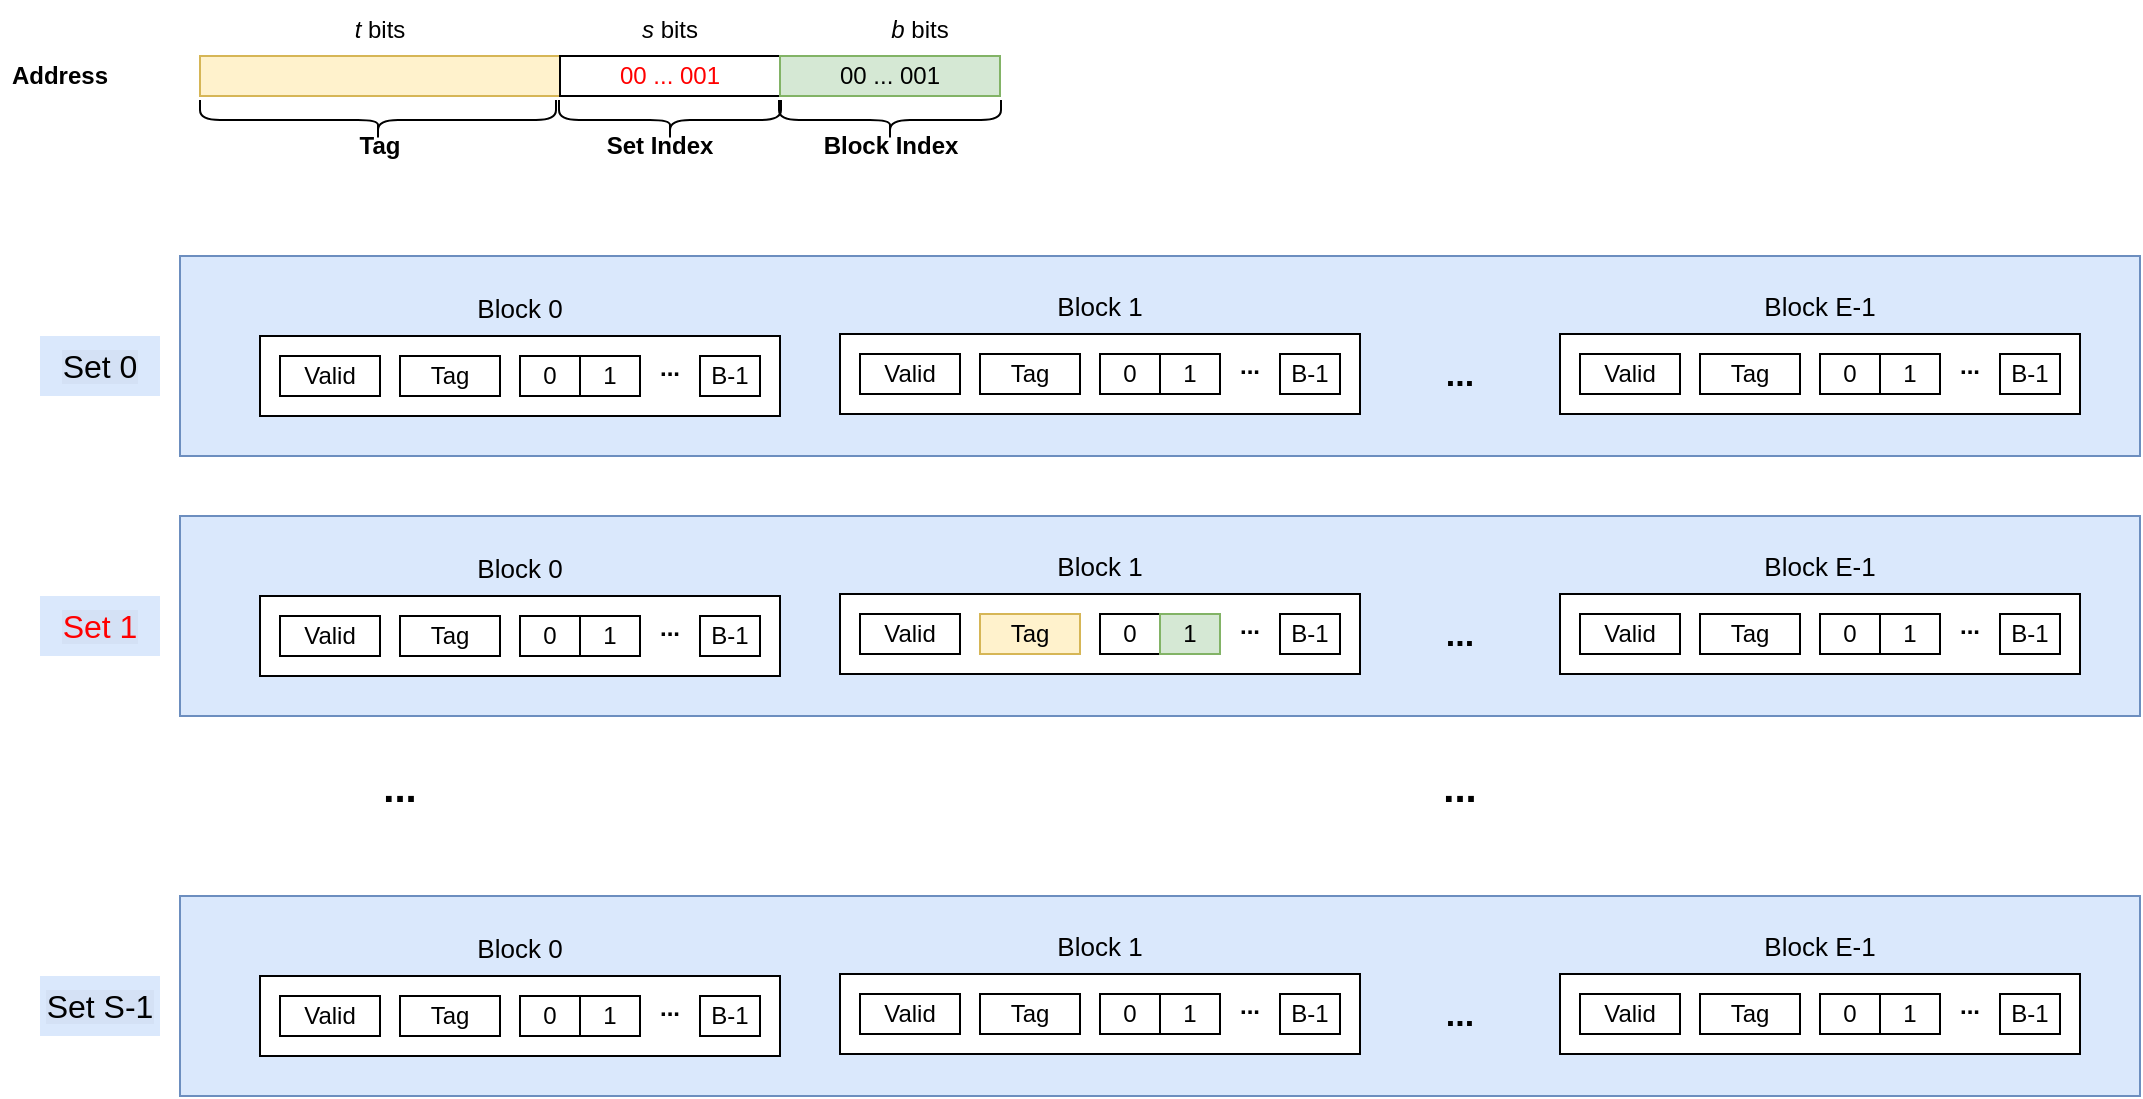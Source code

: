 <mxfile version="21.6.6" type="github">
  <diagram name="第 1 页" id="iURYr1PqEKKGJdDp2-O8">
    <mxGraphModel dx="1306" dy="868" grid="1" gridSize="10" guides="1" tooltips="1" connect="1" arrows="1" fold="1" page="1" pageScale="1" pageWidth="827" pageHeight="1169" math="0" shadow="0">
      <root>
        <mxCell id="0" />
        <mxCell id="1" parent="0" />
        <mxCell id="HPrsSv-VZIRz_j5ORL3B-9" value="" style="rounded=0;whiteSpace=wrap;html=1;fillColor=#dae8fc;strokeColor=#6c8ebf;" parent="1" vertex="1">
          <mxGeometry x="230" y="180" width="980" height="100" as="geometry" />
        </mxCell>
        <mxCell id="hPLPeUS3QsDFk2FpPuLF-1" value="" style="rounded=0;whiteSpace=wrap;html=1;fillColor=#fff2cc;strokeColor=#d6b656;" parent="1" vertex="1">
          <mxGeometry x="240" y="80" width="180" height="20" as="geometry" />
        </mxCell>
        <mxCell id="hPLPeUS3QsDFk2FpPuLF-2" value="&lt;font color=&quot;#ff0000&quot;&gt;00 ... 001&lt;/font&gt;" style="rounded=0;whiteSpace=wrap;html=1;" parent="1" vertex="1">
          <mxGeometry x="420" y="80" width="110" height="20" as="geometry" />
        </mxCell>
        <mxCell id="hPLPeUS3QsDFk2FpPuLF-3" value="00 ... 001" style="rounded=0;whiteSpace=wrap;html=1;fillColor=#d5e8d4;strokeColor=#82b366;" parent="1" vertex="1">
          <mxGeometry x="530" y="80" width="110" height="20" as="geometry" />
        </mxCell>
        <mxCell id="hPLPeUS3QsDFk2FpPuLF-4" value="&lt;i&gt;t&lt;/i&gt; bits" style="text;html=1;strokeColor=none;fillColor=none;align=center;verticalAlign=middle;whiteSpace=wrap;rounded=0;" parent="1" vertex="1">
          <mxGeometry x="300" y="52" width="60" height="30" as="geometry" />
        </mxCell>
        <mxCell id="hPLPeUS3QsDFk2FpPuLF-5" value="&lt;i&gt;s&lt;/i&gt; bits" style="text;html=1;strokeColor=none;fillColor=none;align=center;verticalAlign=middle;whiteSpace=wrap;rounded=0;" parent="1" vertex="1">
          <mxGeometry x="445" y="52" width="60" height="30" as="geometry" />
        </mxCell>
        <mxCell id="hPLPeUS3QsDFk2FpPuLF-6" value="&lt;i&gt;b&lt;/i&gt; bits" style="text;html=1;strokeColor=none;fillColor=none;align=center;verticalAlign=middle;whiteSpace=wrap;rounded=0;" parent="1" vertex="1">
          <mxGeometry x="570" y="52" width="60" height="30" as="geometry" />
        </mxCell>
        <mxCell id="hPLPeUS3QsDFk2FpPuLF-7" value="&lt;b&gt;Address&lt;/b&gt;" style="text;html=1;strokeColor=none;fillColor=none;align=center;verticalAlign=middle;whiteSpace=wrap;rounded=0;" parent="1" vertex="1">
          <mxGeometry x="140" y="75" width="60" height="30" as="geometry" />
        </mxCell>
        <mxCell id="HPrsSv-VZIRz_j5ORL3B-10" value="" style="group" parent="1" vertex="1" connectable="0">
          <mxGeometry x="270" y="191" width="260" height="69" as="geometry" />
        </mxCell>
        <mxCell id="HPrsSv-VZIRz_j5ORL3B-7" value="" style="rounded=0;whiteSpace=wrap;html=1;" parent="HPrsSv-VZIRz_j5ORL3B-10" vertex="1">
          <mxGeometry y="29" width="260" height="40" as="geometry" />
        </mxCell>
        <mxCell id="HPrsSv-VZIRz_j5ORL3B-1" value="Valid" style="rounded=0;whiteSpace=wrap;html=1;" parent="HPrsSv-VZIRz_j5ORL3B-10" vertex="1">
          <mxGeometry x="10" y="39" width="50" height="20" as="geometry" />
        </mxCell>
        <mxCell id="HPrsSv-VZIRz_j5ORL3B-2" value="Tag" style="rounded=0;whiteSpace=wrap;html=1;" parent="HPrsSv-VZIRz_j5ORL3B-10" vertex="1">
          <mxGeometry x="70" y="39" width="50" height="20" as="geometry" />
        </mxCell>
        <mxCell id="HPrsSv-VZIRz_j5ORL3B-3" value="0" style="rounded=0;whiteSpace=wrap;html=1;" parent="HPrsSv-VZIRz_j5ORL3B-10" vertex="1">
          <mxGeometry x="130" y="39" width="30" height="20" as="geometry" />
        </mxCell>
        <mxCell id="HPrsSv-VZIRz_j5ORL3B-4" value="B-1" style="rounded=0;whiteSpace=wrap;html=1;" parent="HPrsSv-VZIRz_j5ORL3B-10" vertex="1">
          <mxGeometry x="220" y="39" width="30" height="20" as="geometry" />
        </mxCell>
        <mxCell id="HPrsSv-VZIRz_j5ORL3B-5" value="1" style="rounded=0;whiteSpace=wrap;html=1;" parent="HPrsSv-VZIRz_j5ORL3B-10" vertex="1">
          <mxGeometry x="160" y="39" width="30" height="20" as="geometry" />
        </mxCell>
        <mxCell id="HPrsSv-VZIRz_j5ORL3B-6" value="&lt;b&gt;...&lt;/b&gt;" style="text;html=1;strokeColor=none;fillColor=none;align=center;verticalAlign=middle;whiteSpace=wrap;rounded=0;" parent="HPrsSv-VZIRz_j5ORL3B-10" vertex="1">
          <mxGeometry x="175" y="30" width="60" height="30" as="geometry" />
        </mxCell>
        <mxCell id="HPrsSv-VZIRz_j5ORL3B-8" value="&lt;font style=&quot;font-size: 13px;&quot;&gt;Block 0&lt;/font&gt;" style="text;html=1;strokeColor=none;fillColor=none;align=center;verticalAlign=middle;whiteSpace=wrap;rounded=0;" parent="HPrsSv-VZIRz_j5ORL3B-10" vertex="1">
          <mxGeometry x="100" width="60" height="30" as="geometry" />
        </mxCell>
        <mxCell id="HPrsSv-VZIRz_j5ORL3B-11" value="" style="group" parent="1" vertex="1" connectable="0">
          <mxGeometry x="560" y="190" width="260" height="69" as="geometry" />
        </mxCell>
        <mxCell id="HPrsSv-VZIRz_j5ORL3B-12" value="" style="rounded=0;whiteSpace=wrap;html=1;" parent="HPrsSv-VZIRz_j5ORL3B-11" vertex="1">
          <mxGeometry y="29" width="260" height="40" as="geometry" />
        </mxCell>
        <mxCell id="HPrsSv-VZIRz_j5ORL3B-13" value="Valid" style="rounded=0;whiteSpace=wrap;html=1;" parent="HPrsSv-VZIRz_j5ORL3B-11" vertex="1">
          <mxGeometry x="10" y="39" width="50" height="20" as="geometry" />
        </mxCell>
        <mxCell id="HPrsSv-VZIRz_j5ORL3B-14" value="Tag" style="rounded=0;whiteSpace=wrap;html=1;" parent="HPrsSv-VZIRz_j5ORL3B-11" vertex="1">
          <mxGeometry x="70" y="39" width="50" height="20" as="geometry" />
        </mxCell>
        <mxCell id="HPrsSv-VZIRz_j5ORL3B-15" value="0" style="rounded=0;whiteSpace=wrap;html=1;" parent="HPrsSv-VZIRz_j5ORL3B-11" vertex="1">
          <mxGeometry x="130" y="39" width="30" height="20" as="geometry" />
        </mxCell>
        <mxCell id="HPrsSv-VZIRz_j5ORL3B-16" value="B-1" style="rounded=0;whiteSpace=wrap;html=1;" parent="HPrsSv-VZIRz_j5ORL3B-11" vertex="1">
          <mxGeometry x="220" y="39" width="30" height="20" as="geometry" />
        </mxCell>
        <mxCell id="HPrsSv-VZIRz_j5ORL3B-17" value="1" style="rounded=0;whiteSpace=wrap;html=1;" parent="HPrsSv-VZIRz_j5ORL3B-11" vertex="1">
          <mxGeometry x="160" y="39" width="30" height="20" as="geometry" />
        </mxCell>
        <mxCell id="HPrsSv-VZIRz_j5ORL3B-18" value="&lt;b&gt;...&lt;/b&gt;" style="text;html=1;strokeColor=none;fillColor=none;align=center;verticalAlign=middle;whiteSpace=wrap;rounded=0;" parent="HPrsSv-VZIRz_j5ORL3B-11" vertex="1">
          <mxGeometry x="175" y="30" width="60" height="30" as="geometry" />
        </mxCell>
        <mxCell id="HPrsSv-VZIRz_j5ORL3B-19" value="&lt;font style=&quot;font-size: 13px;&quot;&gt;Block 1&lt;/font&gt;" style="text;html=1;strokeColor=none;fillColor=none;align=center;verticalAlign=middle;whiteSpace=wrap;rounded=0;" parent="HPrsSv-VZIRz_j5ORL3B-11" vertex="1">
          <mxGeometry x="100" width="60" height="30" as="geometry" />
        </mxCell>
        <mxCell id="HPrsSv-VZIRz_j5ORL3B-20" value="" style="group" parent="1" vertex="1" connectable="0">
          <mxGeometry x="920" y="190" width="260" height="69" as="geometry" />
        </mxCell>
        <mxCell id="HPrsSv-VZIRz_j5ORL3B-21" value="" style="rounded=0;whiteSpace=wrap;html=1;" parent="HPrsSv-VZIRz_j5ORL3B-20" vertex="1">
          <mxGeometry y="29" width="260" height="40" as="geometry" />
        </mxCell>
        <mxCell id="HPrsSv-VZIRz_j5ORL3B-22" value="Valid" style="rounded=0;whiteSpace=wrap;html=1;" parent="HPrsSv-VZIRz_j5ORL3B-20" vertex="1">
          <mxGeometry x="10" y="39" width="50" height="20" as="geometry" />
        </mxCell>
        <mxCell id="HPrsSv-VZIRz_j5ORL3B-23" value="Tag" style="rounded=0;whiteSpace=wrap;html=1;" parent="HPrsSv-VZIRz_j5ORL3B-20" vertex="1">
          <mxGeometry x="70" y="39" width="50" height="20" as="geometry" />
        </mxCell>
        <mxCell id="HPrsSv-VZIRz_j5ORL3B-24" value="0" style="rounded=0;whiteSpace=wrap;html=1;" parent="HPrsSv-VZIRz_j5ORL3B-20" vertex="1">
          <mxGeometry x="130" y="39" width="30" height="20" as="geometry" />
        </mxCell>
        <mxCell id="HPrsSv-VZIRz_j5ORL3B-25" value="B-1" style="rounded=0;whiteSpace=wrap;html=1;" parent="HPrsSv-VZIRz_j5ORL3B-20" vertex="1">
          <mxGeometry x="220" y="39" width="30" height="20" as="geometry" />
        </mxCell>
        <mxCell id="HPrsSv-VZIRz_j5ORL3B-26" value="1" style="rounded=0;whiteSpace=wrap;html=1;" parent="HPrsSv-VZIRz_j5ORL3B-20" vertex="1">
          <mxGeometry x="160" y="39" width="30" height="20" as="geometry" />
        </mxCell>
        <mxCell id="HPrsSv-VZIRz_j5ORL3B-27" value="&lt;b&gt;...&lt;/b&gt;" style="text;html=1;strokeColor=none;fillColor=none;align=center;verticalAlign=middle;whiteSpace=wrap;rounded=0;" parent="HPrsSv-VZIRz_j5ORL3B-20" vertex="1">
          <mxGeometry x="175" y="30" width="60" height="30" as="geometry" />
        </mxCell>
        <mxCell id="HPrsSv-VZIRz_j5ORL3B-28" value="&lt;font style=&quot;font-size: 13px;&quot;&gt;Block E-1&lt;/font&gt;" style="text;html=1;strokeColor=none;fillColor=none;align=center;verticalAlign=middle;whiteSpace=wrap;rounded=0;" parent="HPrsSv-VZIRz_j5ORL3B-20" vertex="1">
          <mxGeometry x="100" width="60" height="30" as="geometry" />
        </mxCell>
        <mxCell id="HPrsSv-VZIRz_j5ORL3B-29" value="&lt;b&gt;&lt;font style=&quot;font-size: 17px;&quot;&gt;...&lt;/font&gt;&lt;/b&gt;" style="text;html=1;strokeColor=none;fillColor=none;align=center;verticalAlign=middle;whiteSpace=wrap;rounded=0;" parent="1" vertex="1">
          <mxGeometry x="840" y="225" width="60" height="30" as="geometry" />
        </mxCell>
        <mxCell id="HPrsSv-VZIRz_j5ORL3B-31" value="&lt;font style=&quot;background-color: rgb(212, 225, 245); font-size: 16px;&quot;&gt;Set 0&lt;/font&gt;" style="text;html=1;strokeColor=none;fillColor=#dae8fc;align=center;verticalAlign=middle;whiteSpace=wrap;rounded=0;" parent="1" vertex="1">
          <mxGeometry x="160" y="220" width="60" height="30" as="geometry" />
        </mxCell>
        <mxCell id="HPrsSv-VZIRz_j5ORL3B-32" value="" style="rounded=0;whiteSpace=wrap;html=1;fillColor=#dae8fc;strokeColor=#6c8ebf;" parent="1" vertex="1">
          <mxGeometry x="230" y="310" width="980" height="100" as="geometry" />
        </mxCell>
        <mxCell id="HPrsSv-VZIRz_j5ORL3B-33" value="" style="group" parent="1" vertex="1" connectable="0">
          <mxGeometry x="270" y="321" width="260" height="69" as="geometry" />
        </mxCell>
        <mxCell id="HPrsSv-VZIRz_j5ORL3B-34" value="" style="rounded=0;whiteSpace=wrap;html=1;" parent="HPrsSv-VZIRz_j5ORL3B-33" vertex="1">
          <mxGeometry y="29" width="260" height="40" as="geometry" />
        </mxCell>
        <mxCell id="HPrsSv-VZIRz_j5ORL3B-35" value="Valid" style="rounded=0;whiteSpace=wrap;html=1;" parent="HPrsSv-VZIRz_j5ORL3B-33" vertex="1">
          <mxGeometry x="10" y="39" width="50" height="20" as="geometry" />
        </mxCell>
        <mxCell id="HPrsSv-VZIRz_j5ORL3B-36" value="Tag" style="rounded=0;whiteSpace=wrap;html=1;" parent="HPrsSv-VZIRz_j5ORL3B-33" vertex="1">
          <mxGeometry x="70" y="39" width="50" height="20" as="geometry" />
        </mxCell>
        <mxCell id="HPrsSv-VZIRz_j5ORL3B-37" value="0" style="rounded=0;whiteSpace=wrap;html=1;" parent="HPrsSv-VZIRz_j5ORL3B-33" vertex="1">
          <mxGeometry x="130" y="39" width="30" height="20" as="geometry" />
        </mxCell>
        <mxCell id="HPrsSv-VZIRz_j5ORL3B-38" value="B-1" style="rounded=0;whiteSpace=wrap;html=1;" parent="HPrsSv-VZIRz_j5ORL3B-33" vertex="1">
          <mxGeometry x="220" y="39" width="30" height="20" as="geometry" />
        </mxCell>
        <mxCell id="HPrsSv-VZIRz_j5ORL3B-39" value="1" style="rounded=0;whiteSpace=wrap;html=1;" parent="HPrsSv-VZIRz_j5ORL3B-33" vertex="1">
          <mxGeometry x="160" y="39" width="30" height="20" as="geometry" />
        </mxCell>
        <mxCell id="HPrsSv-VZIRz_j5ORL3B-40" value="&lt;b&gt;...&lt;/b&gt;" style="text;html=1;strokeColor=none;fillColor=none;align=center;verticalAlign=middle;whiteSpace=wrap;rounded=0;" parent="HPrsSv-VZIRz_j5ORL3B-33" vertex="1">
          <mxGeometry x="175" y="30" width="60" height="30" as="geometry" />
        </mxCell>
        <mxCell id="HPrsSv-VZIRz_j5ORL3B-41" value="&lt;font style=&quot;font-size: 13px;&quot;&gt;Block 0&lt;/font&gt;" style="text;html=1;strokeColor=none;fillColor=none;align=center;verticalAlign=middle;whiteSpace=wrap;rounded=0;" parent="HPrsSv-VZIRz_j5ORL3B-33" vertex="1">
          <mxGeometry x="100" width="60" height="30" as="geometry" />
        </mxCell>
        <mxCell id="HPrsSv-VZIRz_j5ORL3B-42" value="" style="group" parent="1" vertex="1" connectable="0">
          <mxGeometry x="560" y="320" width="260" height="69" as="geometry" />
        </mxCell>
        <mxCell id="HPrsSv-VZIRz_j5ORL3B-43" value="" style="rounded=0;whiteSpace=wrap;html=1;" parent="HPrsSv-VZIRz_j5ORL3B-42" vertex="1">
          <mxGeometry y="29" width="260" height="40" as="geometry" />
        </mxCell>
        <mxCell id="HPrsSv-VZIRz_j5ORL3B-44" value="Valid" style="rounded=0;whiteSpace=wrap;html=1;" parent="HPrsSv-VZIRz_j5ORL3B-42" vertex="1">
          <mxGeometry x="10" y="39" width="50" height="20" as="geometry" />
        </mxCell>
        <mxCell id="HPrsSv-VZIRz_j5ORL3B-45" value="Tag" style="rounded=0;whiteSpace=wrap;html=1;fillColor=#fff2cc;strokeColor=#d6b656;" parent="HPrsSv-VZIRz_j5ORL3B-42" vertex="1">
          <mxGeometry x="70" y="39" width="50" height="20" as="geometry" />
        </mxCell>
        <mxCell id="HPrsSv-VZIRz_j5ORL3B-46" value="0" style="rounded=0;whiteSpace=wrap;html=1;" parent="HPrsSv-VZIRz_j5ORL3B-42" vertex="1">
          <mxGeometry x="130" y="39" width="30" height="20" as="geometry" />
        </mxCell>
        <mxCell id="HPrsSv-VZIRz_j5ORL3B-47" value="B-1" style="rounded=0;whiteSpace=wrap;html=1;" parent="HPrsSv-VZIRz_j5ORL3B-42" vertex="1">
          <mxGeometry x="220" y="39" width="30" height="20" as="geometry" />
        </mxCell>
        <mxCell id="HPrsSv-VZIRz_j5ORL3B-48" value="1" style="rounded=0;whiteSpace=wrap;html=1;fillColor=#d5e8d4;strokeColor=#82b366;" parent="HPrsSv-VZIRz_j5ORL3B-42" vertex="1">
          <mxGeometry x="160" y="39" width="30" height="20" as="geometry" />
        </mxCell>
        <mxCell id="HPrsSv-VZIRz_j5ORL3B-49" value="&lt;b&gt;...&lt;/b&gt;" style="text;html=1;strokeColor=none;fillColor=none;align=center;verticalAlign=middle;whiteSpace=wrap;rounded=0;" parent="HPrsSv-VZIRz_j5ORL3B-42" vertex="1">
          <mxGeometry x="175" y="30" width="60" height="30" as="geometry" />
        </mxCell>
        <mxCell id="HPrsSv-VZIRz_j5ORL3B-50" value="&lt;font style=&quot;font-size: 13px;&quot;&gt;Block 1&lt;/font&gt;" style="text;html=1;strokeColor=none;fillColor=none;align=center;verticalAlign=middle;whiteSpace=wrap;rounded=0;" parent="HPrsSv-VZIRz_j5ORL3B-42" vertex="1">
          <mxGeometry x="100" width="60" height="30" as="geometry" />
        </mxCell>
        <mxCell id="HPrsSv-VZIRz_j5ORL3B-51" value="" style="group" parent="1" vertex="1" connectable="0">
          <mxGeometry x="920" y="320" width="260" height="69" as="geometry" />
        </mxCell>
        <mxCell id="HPrsSv-VZIRz_j5ORL3B-52" value="" style="rounded=0;whiteSpace=wrap;html=1;" parent="HPrsSv-VZIRz_j5ORL3B-51" vertex="1">
          <mxGeometry y="29" width="260" height="40" as="geometry" />
        </mxCell>
        <mxCell id="HPrsSv-VZIRz_j5ORL3B-53" value="Valid" style="rounded=0;whiteSpace=wrap;html=1;" parent="HPrsSv-VZIRz_j5ORL3B-51" vertex="1">
          <mxGeometry x="10" y="39" width="50" height="20" as="geometry" />
        </mxCell>
        <mxCell id="HPrsSv-VZIRz_j5ORL3B-54" value="Tag" style="rounded=0;whiteSpace=wrap;html=1;" parent="HPrsSv-VZIRz_j5ORL3B-51" vertex="1">
          <mxGeometry x="70" y="39" width="50" height="20" as="geometry" />
        </mxCell>
        <mxCell id="HPrsSv-VZIRz_j5ORL3B-55" value="0" style="rounded=0;whiteSpace=wrap;html=1;" parent="HPrsSv-VZIRz_j5ORL3B-51" vertex="1">
          <mxGeometry x="130" y="39" width="30" height="20" as="geometry" />
        </mxCell>
        <mxCell id="HPrsSv-VZIRz_j5ORL3B-56" value="B-1" style="rounded=0;whiteSpace=wrap;html=1;" parent="HPrsSv-VZIRz_j5ORL3B-51" vertex="1">
          <mxGeometry x="220" y="39" width="30" height="20" as="geometry" />
        </mxCell>
        <mxCell id="HPrsSv-VZIRz_j5ORL3B-57" value="1" style="rounded=0;whiteSpace=wrap;html=1;" parent="HPrsSv-VZIRz_j5ORL3B-51" vertex="1">
          <mxGeometry x="160" y="39" width="30" height="20" as="geometry" />
        </mxCell>
        <mxCell id="HPrsSv-VZIRz_j5ORL3B-58" value="&lt;b&gt;...&lt;/b&gt;" style="text;html=1;strokeColor=none;fillColor=none;align=center;verticalAlign=middle;whiteSpace=wrap;rounded=0;" parent="HPrsSv-VZIRz_j5ORL3B-51" vertex="1">
          <mxGeometry x="175" y="30" width="60" height="30" as="geometry" />
        </mxCell>
        <mxCell id="HPrsSv-VZIRz_j5ORL3B-59" value="&lt;font style=&quot;font-size: 13px;&quot;&gt;Block E-1&lt;/font&gt;" style="text;html=1;strokeColor=none;fillColor=none;align=center;verticalAlign=middle;whiteSpace=wrap;rounded=0;" parent="HPrsSv-VZIRz_j5ORL3B-51" vertex="1">
          <mxGeometry x="100" width="60" height="30" as="geometry" />
        </mxCell>
        <mxCell id="HPrsSv-VZIRz_j5ORL3B-60" value="&lt;b&gt;&lt;font style=&quot;font-size: 17px;&quot;&gt;...&lt;/font&gt;&lt;/b&gt;" style="text;html=1;strokeColor=none;fillColor=none;align=center;verticalAlign=middle;whiteSpace=wrap;rounded=0;" parent="1" vertex="1">
          <mxGeometry x="840" y="355" width="60" height="30" as="geometry" />
        </mxCell>
        <mxCell id="HPrsSv-VZIRz_j5ORL3B-61" value="&lt;font color=&quot;#ff0000&quot; style=&quot;background-color: rgb(212, 225, 245); font-size: 16px;&quot;&gt;Set 1&lt;/font&gt;" style="text;html=1;strokeColor=none;fillColor=#dae8fc;align=center;verticalAlign=middle;whiteSpace=wrap;rounded=0;" parent="1" vertex="1">
          <mxGeometry x="160" y="350" width="60" height="30" as="geometry" />
        </mxCell>
        <mxCell id="HPrsSv-VZIRz_j5ORL3B-62" value="&lt;b&gt;&lt;font style=&quot;font-size: 20px;&quot;&gt;...&lt;/font&gt;&lt;/b&gt;" style="text;html=1;strokeColor=none;fillColor=none;align=center;verticalAlign=middle;whiteSpace=wrap;rounded=0;" parent="1" vertex="1">
          <mxGeometry x="310" y="430" width="60" height="30" as="geometry" />
        </mxCell>
        <mxCell id="HPrsSv-VZIRz_j5ORL3B-63" value="&lt;b&gt;Tag&lt;/b&gt;" style="text;html=1;strokeColor=none;fillColor=none;align=center;verticalAlign=middle;whiteSpace=wrap;rounded=0;" parent="1" vertex="1">
          <mxGeometry x="300" y="110" width="60" height="30" as="geometry" />
        </mxCell>
        <mxCell id="HPrsSv-VZIRz_j5ORL3B-64" value="&lt;b&gt;Set Index&lt;/b&gt;" style="text;html=1;strokeColor=none;fillColor=none;align=center;verticalAlign=middle;whiteSpace=wrap;rounded=0;" parent="1" vertex="1">
          <mxGeometry x="440" y="110" width="60" height="30" as="geometry" />
        </mxCell>
        <mxCell id="HPrsSv-VZIRz_j5ORL3B-65" value="&lt;b&gt;Block Index&lt;/b&gt;" style="text;html=1;strokeColor=none;fillColor=none;align=center;verticalAlign=middle;whiteSpace=wrap;rounded=0;" parent="1" vertex="1">
          <mxGeometry x="547.5" y="110" width="75" height="30" as="geometry" />
        </mxCell>
        <mxCell id="HPrsSv-VZIRz_j5ORL3B-66" value="" style="rounded=0;whiteSpace=wrap;html=1;fillColor=#dae8fc;strokeColor=#6c8ebf;" parent="1" vertex="1">
          <mxGeometry x="230" y="500" width="980" height="100" as="geometry" />
        </mxCell>
        <mxCell id="HPrsSv-VZIRz_j5ORL3B-67" value="" style="group" parent="1" vertex="1" connectable="0">
          <mxGeometry x="270" y="511" width="260" height="69" as="geometry" />
        </mxCell>
        <mxCell id="HPrsSv-VZIRz_j5ORL3B-68" value="" style="rounded=0;whiteSpace=wrap;html=1;" parent="HPrsSv-VZIRz_j5ORL3B-67" vertex="1">
          <mxGeometry y="29" width="260" height="40" as="geometry" />
        </mxCell>
        <mxCell id="HPrsSv-VZIRz_j5ORL3B-69" value="Valid" style="rounded=0;whiteSpace=wrap;html=1;" parent="HPrsSv-VZIRz_j5ORL3B-67" vertex="1">
          <mxGeometry x="10" y="39" width="50" height="20" as="geometry" />
        </mxCell>
        <mxCell id="HPrsSv-VZIRz_j5ORL3B-70" value="Tag" style="rounded=0;whiteSpace=wrap;html=1;" parent="HPrsSv-VZIRz_j5ORL3B-67" vertex="1">
          <mxGeometry x="70" y="39" width="50" height="20" as="geometry" />
        </mxCell>
        <mxCell id="HPrsSv-VZIRz_j5ORL3B-71" value="0" style="rounded=0;whiteSpace=wrap;html=1;" parent="HPrsSv-VZIRz_j5ORL3B-67" vertex="1">
          <mxGeometry x="130" y="39" width="30" height="20" as="geometry" />
        </mxCell>
        <mxCell id="HPrsSv-VZIRz_j5ORL3B-72" value="B-1" style="rounded=0;whiteSpace=wrap;html=1;" parent="HPrsSv-VZIRz_j5ORL3B-67" vertex="1">
          <mxGeometry x="220" y="39" width="30" height="20" as="geometry" />
        </mxCell>
        <mxCell id="HPrsSv-VZIRz_j5ORL3B-73" value="1" style="rounded=0;whiteSpace=wrap;html=1;" parent="HPrsSv-VZIRz_j5ORL3B-67" vertex="1">
          <mxGeometry x="160" y="39" width="30" height="20" as="geometry" />
        </mxCell>
        <mxCell id="HPrsSv-VZIRz_j5ORL3B-74" value="&lt;b&gt;...&lt;/b&gt;" style="text;html=1;strokeColor=none;fillColor=none;align=center;verticalAlign=middle;whiteSpace=wrap;rounded=0;" parent="HPrsSv-VZIRz_j5ORL3B-67" vertex="1">
          <mxGeometry x="175" y="30" width="60" height="30" as="geometry" />
        </mxCell>
        <mxCell id="HPrsSv-VZIRz_j5ORL3B-75" value="&lt;font style=&quot;font-size: 13px;&quot;&gt;Block 0&lt;/font&gt;" style="text;html=1;strokeColor=none;fillColor=none;align=center;verticalAlign=middle;whiteSpace=wrap;rounded=0;" parent="HPrsSv-VZIRz_j5ORL3B-67" vertex="1">
          <mxGeometry x="100" width="60" height="30" as="geometry" />
        </mxCell>
        <mxCell id="HPrsSv-VZIRz_j5ORL3B-76" value="" style="group" parent="1" vertex="1" connectable="0">
          <mxGeometry x="560" y="510" width="260" height="69" as="geometry" />
        </mxCell>
        <mxCell id="HPrsSv-VZIRz_j5ORL3B-77" value="" style="rounded=0;whiteSpace=wrap;html=1;" parent="HPrsSv-VZIRz_j5ORL3B-76" vertex="1">
          <mxGeometry y="29" width="260" height="40" as="geometry" />
        </mxCell>
        <mxCell id="HPrsSv-VZIRz_j5ORL3B-78" value="Valid" style="rounded=0;whiteSpace=wrap;html=1;" parent="HPrsSv-VZIRz_j5ORL3B-76" vertex="1">
          <mxGeometry x="10" y="39" width="50" height="20" as="geometry" />
        </mxCell>
        <mxCell id="HPrsSv-VZIRz_j5ORL3B-79" value="Tag" style="rounded=0;whiteSpace=wrap;html=1;" parent="HPrsSv-VZIRz_j5ORL3B-76" vertex="1">
          <mxGeometry x="70" y="39" width="50" height="20" as="geometry" />
        </mxCell>
        <mxCell id="HPrsSv-VZIRz_j5ORL3B-80" value="0" style="rounded=0;whiteSpace=wrap;html=1;" parent="HPrsSv-VZIRz_j5ORL3B-76" vertex="1">
          <mxGeometry x="130" y="39" width="30" height="20" as="geometry" />
        </mxCell>
        <mxCell id="HPrsSv-VZIRz_j5ORL3B-81" value="B-1" style="rounded=0;whiteSpace=wrap;html=1;" parent="HPrsSv-VZIRz_j5ORL3B-76" vertex="1">
          <mxGeometry x="220" y="39" width="30" height="20" as="geometry" />
        </mxCell>
        <mxCell id="HPrsSv-VZIRz_j5ORL3B-82" value="1" style="rounded=0;whiteSpace=wrap;html=1;" parent="HPrsSv-VZIRz_j5ORL3B-76" vertex="1">
          <mxGeometry x="160" y="39" width="30" height="20" as="geometry" />
        </mxCell>
        <mxCell id="HPrsSv-VZIRz_j5ORL3B-83" value="&lt;b&gt;...&lt;/b&gt;" style="text;html=1;strokeColor=none;fillColor=none;align=center;verticalAlign=middle;whiteSpace=wrap;rounded=0;" parent="HPrsSv-VZIRz_j5ORL3B-76" vertex="1">
          <mxGeometry x="175" y="30" width="60" height="30" as="geometry" />
        </mxCell>
        <mxCell id="HPrsSv-VZIRz_j5ORL3B-84" value="&lt;font style=&quot;font-size: 13px;&quot;&gt;Block 1&lt;/font&gt;" style="text;html=1;strokeColor=none;fillColor=none;align=center;verticalAlign=middle;whiteSpace=wrap;rounded=0;" parent="HPrsSv-VZIRz_j5ORL3B-76" vertex="1">
          <mxGeometry x="100" width="60" height="30" as="geometry" />
        </mxCell>
        <mxCell id="HPrsSv-VZIRz_j5ORL3B-85" value="" style="group" parent="1" vertex="1" connectable="0">
          <mxGeometry x="920" y="510" width="260" height="69" as="geometry" />
        </mxCell>
        <mxCell id="HPrsSv-VZIRz_j5ORL3B-86" value="" style="rounded=0;whiteSpace=wrap;html=1;" parent="HPrsSv-VZIRz_j5ORL3B-85" vertex="1">
          <mxGeometry y="29" width="260" height="40" as="geometry" />
        </mxCell>
        <mxCell id="HPrsSv-VZIRz_j5ORL3B-87" value="Valid" style="rounded=0;whiteSpace=wrap;html=1;" parent="HPrsSv-VZIRz_j5ORL3B-85" vertex="1">
          <mxGeometry x="10" y="39" width="50" height="20" as="geometry" />
        </mxCell>
        <mxCell id="HPrsSv-VZIRz_j5ORL3B-88" value="Tag" style="rounded=0;whiteSpace=wrap;html=1;" parent="HPrsSv-VZIRz_j5ORL3B-85" vertex="1">
          <mxGeometry x="70" y="39" width="50" height="20" as="geometry" />
        </mxCell>
        <mxCell id="HPrsSv-VZIRz_j5ORL3B-89" value="0" style="rounded=0;whiteSpace=wrap;html=1;" parent="HPrsSv-VZIRz_j5ORL3B-85" vertex="1">
          <mxGeometry x="130" y="39" width="30" height="20" as="geometry" />
        </mxCell>
        <mxCell id="HPrsSv-VZIRz_j5ORL3B-90" value="B-1" style="rounded=0;whiteSpace=wrap;html=1;" parent="HPrsSv-VZIRz_j5ORL3B-85" vertex="1">
          <mxGeometry x="220" y="39" width="30" height="20" as="geometry" />
        </mxCell>
        <mxCell id="HPrsSv-VZIRz_j5ORL3B-91" value="1" style="rounded=0;whiteSpace=wrap;html=1;" parent="HPrsSv-VZIRz_j5ORL3B-85" vertex="1">
          <mxGeometry x="160" y="39" width="30" height="20" as="geometry" />
        </mxCell>
        <mxCell id="HPrsSv-VZIRz_j5ORL3B-92" value="&lt;b&gt;...&lt;/b&gt;" style="text;html=1;strokeColor=none;fillColor=none;align=center;verticalAlign=middle;whiteSpace=wrap;rounded=0;" parent="HPrsSv-VZIRz_j5ORL3B-85" vertex="1">
          <mxGeometry x="175" y="30" width="60" height="30" as="geometry" />
        </mxCell>
        <mxCell id="HPrsSv-VZIRz_j5ORL3B-93" value="&lt;font style=&quot;font-size: 13px;&quot;&gt;Block E-1&lt;/font&gt;" style="text;html=1;strokeColor=none;fillColor=none;align=center;verticalAlign=middle;whiteSpace=wrap;rounded=0;" parent="HPrsSv-VZIRz_j5ORL3B-85" vertex="1">
          <mxGeometry x="100" width="60" height="30" as="geometry" />
        </mxCell>
        <mxCell id="HPrsSv-VZIRz_j5ORL3B-94" value="&lt;b&gt;&lt;font style=&quot;font-size: 17px;&quot;&gt;...&lt;/font&gt;&lt;/b&gt;" style="text;html=1;strokeColor=none;fillColor=none;align=center;verticalAlign=middle;whiteSpace=wrap;rounded=0;" parent="1" vertex="1">
          <mxGeometry x="840" y="545" width="60" height="30" as="geometry" />
        </mxCell>
        <mxCell id="HPrsSv-VZIRz_j5ORL3B-95" value="&lt;font style=&quot;background-color: rgb(212, 225, 245); font-size: 16px;&quot;&gt;Set S-1&lt;/font&gt;" style="text;html=1;strokeColor=none;fillColor=#dae8fc;align=center;verticalAlign=middle;whiteSpace=wrap;rounded=0;" parent="1" vertex="1">
          <mxGeometry x="160" y="540" width="60" height="30" as="geometry" />
        </mxCell>
        <mxCell id="6yTvK4iqfO2g0Voin1mi-1" value="" style="shape=curlyBracket;whiteSpace=wrap;html=1;rounded=1;flipH=1;labelPosition=right;verticalLabelPosition=middle;align=left;verticalAlign=middle;rotation=90;" parent="1" vertex="1">
          <mxGeometry x="319" y="23" width="20" height="178" as="geometry" />
        </mxCell>
        <mxCell id="6yTvK4iqfO2g0Voin1mi-2" value="" style="shape=curlyBracket;whiteSpace=wrap;html=1;rounded=1;flipH=1;labelPosition=right;verticalLabelPosition=middle;align=left;verticalAlign=middle;rotation=90;" parent="1" vertex="1">
          <mxGeometry x="465" y="56.5" width="20" height="111" as="geometry" />
        </mxCell>
        <mxCell id="6yTvK4iqfO2g0Voin1mi-3" value="" style="shape=curlyBracket;whiteSpace=wrap;html=1;rounded=1;flipH=1;labelPosition=right;verticalLabelPosition=middle;align=left;verticalAlign=middle;rotation=90;" parent="1" vertex="1">
          <mxGeometry x="575" y="56.5" width="20" height="111" as="geometry" />
        </mxCell>
        <mxCell id="vxrdtgyXzofh38QQ6PG9-1" value="&lt;b&gt;&lt;font style=&quot;font-size: 20px;&quot;&gt;...&lt;/font&gt;&lt;/b&gt;" style="text;html=1;strokeColor=none;fillColor=none;align=center;verticalAlign=middle;whiteSpace=wrap;rounded=0;" vertex="1" parent="1">
          <mxGeometry x="840" y="430" width="60" height="30" as="geometry" />
        </mxCell>
      </root>
    </mxGraphModel>
  </diagram>
</mxfile>
